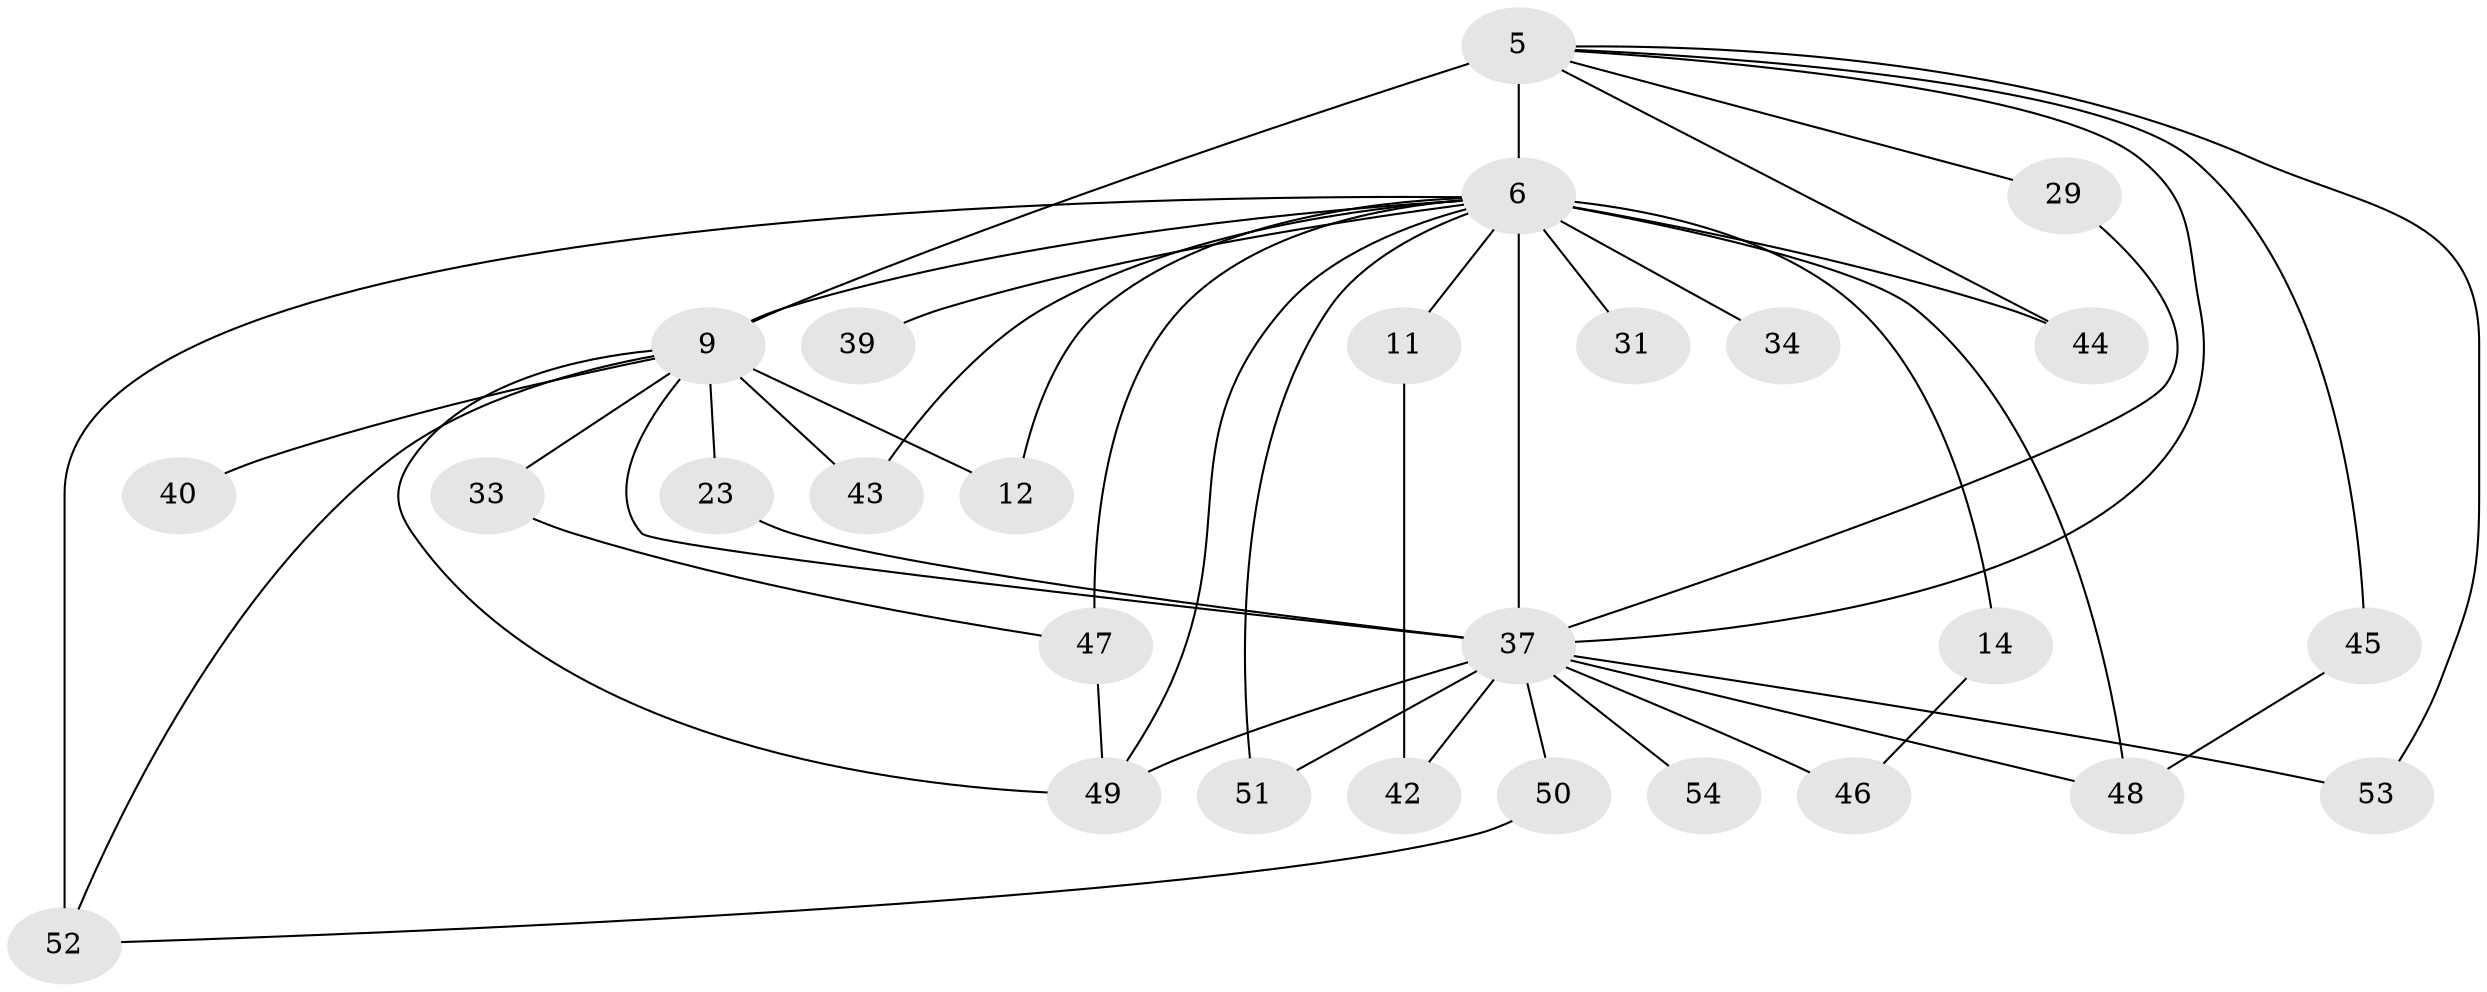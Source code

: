 // original degree distribution, {10: 0.018518518518518517, 18: 0.037037037037037035, 16: 0.037037037037037035, 13: 0.018518518518518517, 17: 0.018518518518518517, 14: 0.018518518518518517, 19: 0.018518518518518517, 15: 0.018518518518518517, 3: 0.2777777777777778, 2: 0.48148148148148145, 4: 0.037037037037037035, 5: 0.018518518518518517}
// Generated by graph-tools (version 1.1) at 2025/45/03/09/25 04:45:17]
// undirected, 27 vertices, 46 edges
graph export_dot {
graph [start="1"]
  node [color=gray90,style=filled];
  5 [super="+1"];
  6 [super="+3+4"];
  9 [super="+7"];
  11;
  12;
  14;
  23;
  29;
  31;
  33;
  34;
  37 [super="+32+36+30"];
  39;
  40;
  42;
  43;
  44;
  45;
  46 [super="+27"];
  47 [super="+18+13"];
  48 [super="+24+19"];
  49 [super="+41+35+28+15"];
  50;
  51;
  52 [super="+38"];
  53;
  54;
  5 -- 6 [weight=8];
  5 -- 9 [weight=4];
  5 -- 29;
  5 -- 44;
  5 -- 53;
  5 -- 45;
  5 -- 37 [weight=5];
  6 -- 9 [weight=8];
  6 -- 11 [weight=2];
  6 -- 34 [weight=2];
  6 -- 39 [weight=2];
  6 -- 43;
  6 -- 44;
  6 -- 47 [weight=4];
  6 -- 52 [weight=3];
  6 -- 12;
  6 -- 14;
  6 -- 31 [weight=2];
  6 -- 51;
  6 -- 37 [weight=13];
  6 -- 49 [weight=3];
  6 -- 48 [weight=2];
  9 -- 12;
  9 -- 33;
  9 -- 40 [weight=2];
  9 -- 43;
  9 -- 23;
  9 -- 52;
  9 -- 37 [weight=6];
  9 -- 49 [weight=2];
  11 -- 42;
  14 -- 46;
  23 -- 37;
  29 -- 37;
  33 -- 47;
  37 -- 42;
  37 -- 46 [weight=2];
  37 -- 48 [weight=3];
  37 -- 50;
  37 -- 51;
  37 -- 53;
  37 -- 54;
  37 -- 49;
  45 -- 48;
  47 -- 49;
  50 -- 52;
}
